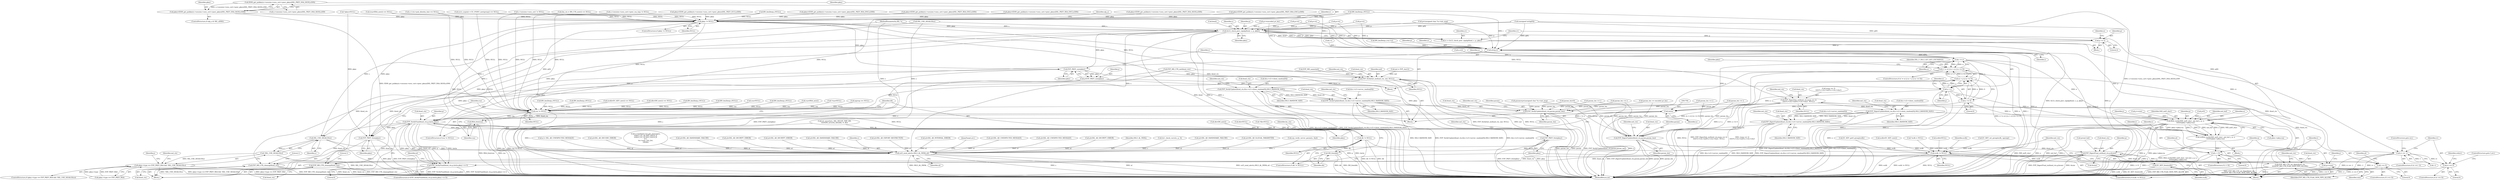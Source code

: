 digraph "0_openssl_ce325c60c74b0fa784f5872404b722e120e5cab0_0@array" {
"1000762" [label="(Call,X509_get_pubkey(s->session->sess_cert->peer_pkeys[SSL_PKEY_DSA_SIGN].x509))"];
"1000760" [label="(Call,pkey=X509_get_pubkey(s->session->sess_cert->peer_pkeys[SSL_PKEY_DSA_SIGN].x509))"];
"1001442" [label="(Call,pkey != NULL)"];
"1001462" [label="(Call,tls12_check_peer_sigalg(&md, s, p, pkey))"];
"1001460" [label="(Call,rv = tls12_check_peer_sigalg(&md, s, p, pkey))"];
"1001469" [label="(Call,rv == -1)"];
"1001476" [label="(Call,rv == 0)"];
"1001486" [label="(Call,p += 2)"];
"1001505" [label="(Call,n2s(p,i))"];
"1001517" [label="(Call,i != n)"];
"1001516" [label="(Call,(i != n) || (n > j) || (n <= 0))"];
"1001521" [label="(Call,n > j)"];
"1001520" [label="(Call,(n > j) || (n <= 0))"];
"1001524" [label="(Call,n <= 0)"];
"1001626" [label="(Call,RSA_verify(NID_md5_sha1, md_buf, j, p, n,\n\t\t\t\t\t\t\t\tpkey->pkey.rsa))"];
"1001624" [label="(Call,i=RSA_verify(NID_md5_sha1, md_buf, j, p, n,\n\t\t\t\t\t\t\t\tpkey->pkey.rsa))"];
"1001638" [label="(Call,i < 0)"];
"1001650" [label="(Call,i == 0)"];
"1001703" [label="(Call,(int)n)"];
"1001699" [label="(Call,EVP_VerifyFinal(&md_ctx,p,(int)n,pkey))"];
"1001698" [label="(Call,EVP_VerifyFinal(&md_ctx,p,(int)n,pkey) <= 0)"];
"1001747" [label="(Call,EVP_PKEY_free(pkey))"];
"1001749" [label="(Call,EVP_MD_CTX_cleanup(&md_ctx))"];
"1001760" [label="(Call,EVP_PKEY_free(pkey))"];
"1001784" [label="(Call,EVP_MD_CTX_cleanup(&md_ctx))"];
"1001513" [label="(Call,EVP_PKEY_size(pkey))"];
"1001511" [label="(Call,j=EVP_PKEY_size(pkey))"];
"1001540" [label="(Call,SSL_USE_SIGALGS(s))"];
"1001539" [label="(Call,!SSL_USE_SIGALGS(s))"];
"1001533" [label="(Call,pkey->type == EVP_PKEY_RSA && !SSL_USE_SIGALGS(s))"];
"1001755" [label="(Call,ssl3_send_alert(s,SSL3_AL_FATAL,al))"];
"1001565" [label="(Call,EVP_DigestInit_ex(&md_ctx,(num == 2)\n\t\t\t\t\t?s->ctx->md5:s->ctx->sha1, NULL))"];
"1001583" [label="(Call,EVP_DigestUpdate(&md_ctx,&(s->s3->client_random[0]),SSL3_RANDOM_SIZE))"];
"1001595" [label="(Call,EVP_DigestUpdate(&md_ctx,&(s->s3->server_random[0]),SSL3_RANDOM_SIZE))"];
"1001607" [label="(Call,EVP_DigestUpdate(&md_ctx,param,param_len))"];
"1001612" [label="(Call,EVP_DigestFinal_ex(&md_ctx,q,&size))"];
"1001561" [label="(Call,EVP_MD_CTX_set_flags(&md_ctx,\n\t\t\t\t\tEVP_MD_CTX_FLAG_NON_FIPS_ALLOW))"];
"1001618" [label="(Call,q+=size)"];
"1001763" [label="(Call,rsa != NULL)"];
"1001766" [label="(Call,RSA_free(rsa))"];
"1001769" [label="(Call,dh != NULL)"];
"1001772" [label="(Call,DH_free(dh))"];
"1001779" [label="(Call,ecdh != NULL)"];
"1001782" [label="(Call,EC_KEY_free(ecdh))"];
"1001663" [label="(Call,EVP_VerifyInit_ex(&md_ctx, md, NULL))"];
"1001668" [label="(Call,EVP_VerifyUpdate(&md_ctx,&(s->s3->client_random[0]),SSL3_RANDOM_SIZE))"];
"1001680" [label="(Call,EVP_VerifyUpdate(&md_ctx,&(s->s3->server_random[0]),SSL3_RANDOM_SIZE))"];
"1001692" [label="(Call,EVP_VerifyUpdate(&md_ctx,param,param_len))"];
"1001493" [label="(Call,md = EVP_sha1())"];
"1001115" [label="(Call,ssl_security(s, SSL_SECOP_TMP_DH,\n\t\t\t\t\t\tDH_security_bits(dh), 0, dh))"];
"1001681" [label="(Call,&md_ctx)"];
"1001707" [label="(Literal,0)"];
"1001682" [label="(Identifier,md_ctx)"];
"1001468" [label="(ControlStructure,if (rv == -1))"];
"1001301" [label="(Call,al=SSL_AD_EXPORT_RESTRICTION)"];
"1000956" [label="(Call,dh=DH_new())"];
"1001598" [label="(Call,&(s->s3->server_random[0]))"];
"1001546" [label="(Identifier,j)"];
"1001669" [label="(Call,&md_ctx)"];
"1001520" [label="(Call,(n > j) || (n <= 0))"];
"1001249" [label="(Call,al=SSL_AD_INTERNAL_ERROR)"];
"1001663" [label="(Call,EVP_VerifyInit_ex(&md_ctx, md, NULL))"];
"1001679" [label="(Identifier,SSL3_RANDOM_SIZE)"];
"1001629" [label="(Identifier,j)"];
"1001615" [label="(Identifier,q)"];
"1001284" [label="(Call,EC_KEY_get0_group(ecdh))"];
"1000290" [label="(Call,s->session->sess_cert != NULL)"];
"1001694" [label="(Identifier,md_ctx)"];
"1001775" [label="(Identifier,bn_ctx)"];
"1000603" [label="(Call,BN_bin2bn(p,i,NULL))"];
"1001444" [label="(Identifier,NULL)"];
"1000763" [label="(Call,s->session->sess_cert->peer_pkeys[SSL_PKEY_DSA_SIGN].x509)"];
"1001490" [label="(Identifier,n)"];
"1001706" [label="(Identifier,pkey)"];
"1001620" [label="(Identifier,size)"];
"1001773" [label="(Identifier,dh)"];
"1001562" [label="(Call,&md_ctx)"];
"1001639" [label="(Identifier,i)"];
"1001651" [label="(Identifier,i)"];
"1000660" [label="(Call,BN_bin2bn(p,i,NULL))"];
"1001539" [label="(Call,!SSL_USE_SIGALGS(s))"];
"1001750" [label="(Call,&md_ctx)"];
"1001759" [label="(JumpTarget,err:)"];
"1001767" [label="(Identifier,rsa)"];
"1001525" [label="(Identifier,n)"];
"1001107" [label="(Call,p+=i)"];
"1000886" [label="(Call,param_len += i)"];
"1001611" [label="(Identifier,param_len)"];
"1001522" [label="(Identifier,n)"];
"1001786" [label="(Identifier,md_ctx)"];
"1001614" [label="(Identifier,md_ctx)"];
"1001649" [label="(ControlStructure,if (i == 0))"];
"1001693" [label="(Call,&md_ctx)"];
"1001486" [label="(Call,p += 2)"];
"1001319" [label="(Call,(bn_ctx = BN_CTX_new()) == NULL)"];
"1001443" [label="(Identifier,pkey)"];
"1001772" [label="(Call,DH_free(dh))"];
"1001621" [label="(Call,j+=size)"];
"1001469" [label="(Call,rv == -1)"];
"1001753" [label="(Literal,1)"];
"1001488" [label="(Literal,2)"];
"1001526" [label="(Literal,0)"];
"1001765" [label="(Identifier,NULL)"];
"1001445" [label="(Block,)"];
"1000791" [label="(Call,al=SSL_AD_UNEXPECTED_MESSAGE)"];
"1001761" [label="(Identifier,pkey)"];
"1001548" [label="(Call,q=md_buf)"];
"1001460" [label="(Call,rv = tls12_check_peer_sigalg(&md, s, p, pkey))"];
"1000282" [label="(Call,p=(unsigned char *)s->init_msg)"];
"1001434" [label="(Call,al=SSL_AD_UNEXPECTED_MESSAGE)"];
"1001533" [label="(Call,pkey->type == EVP_PKEY_RSA && !SSL_USE_SIGALGS(s))"];
"1000129" [label="(Block,)"];
"1001585" [label="(Identifier,md_ctx)"];
"1001362" [label="(Call,p+=encoded_pt_len)"];
"1001512" [label="(Identifier,j)"];
"1001441" [label="(ControlStructure,if (pkey != NULL))"];
"1001372" [label="(Call,pkey=X509_get_pubkey(s->session->sess_cert->peer_pkeys[SSL_PKEY_RSA_ENC].x509))"];
"1001627" [label="(Identifier,NID_md5_sha1)"];
"1001205" [label="(Call,(ecdh=EC_KEY_new()) == NULL)"];
"1001624" [label="(Call,i=RSA_verify(NID_md5_sha1, md_buf, j, p, n,\n\t\t\t\t\t\t\t\tpkey->pkey.rsa))"];
"1001668" [label="(Call,EVP_VerifyUpdate(&md_ctx,&(s->s3->client_random[0]),SSL3_RANDOM_SIZE))"];
"1001480" [label="(ControlStructure,goto f_err;)"];
"1001473" [label="(ControlStructure,goto err;)"];
"1001505" [label="(Call,n2s(p,i))"];
"1001134" [label="(Call,pkey=X509_get_pubkey(s->session->sess_cert->peer_pkeys[SSL_PKEY_RSA_ENC].x509))"];
"1001768" [label="(ControlStructure,if (dh != NULL))"];
"1001760" [label="(Call,EVP_PKEY_free(pkey))"];
"1001564" [label="(Identifier,EVP_MD_CTX_FLAG_NON_FIPS_ALLOW)"];
"1001630" [label="(Identifier,p)"];
"1001662" [label="(Block,)"];
"1001612" [label="(Call,EVP_DigestFinal_ex(&md_ctx,q,&size))"];
"1001540" [label="(Call,SSL_USE_SIGALGS(s))"];
"1001313" [label="(Call,(srvr_ecpoint = EC_POINT_new(group)) == NULL)"];
"1001356" [label="(Call,param_len += encoded_pt_len)"];
"1001596" [label="(Call,&md_ctx)"];
"1001608" [label="(Call,&md_ctx)"];
"1001790" [label="(MethodReturn,int)"];
"1000462" [label="(Call,1-i)"];
"1001521" [label="(Call,n > j)"];
"1001206" [label="(Call,ecdh=EC_KEY_new())"];
"1000955" [label="(Call,(dh=DH_new()) == NULL)"];
"1001702" [label="(Identifier,p)"];
"1001507" [label="(Identifier,i)"];
"1001000" [label="(Call,BN_bin2bn(p,i,NULL))"];
"1001478" [label="(Literal,0)"];
"1000160" [label="(Call,*ecdh = NULL)"];
"1001748" [label="(Identifier,pkey)"];
"1001696" [label="(Identifier,param_len)"];
"1000280" [label="(Call,param=p=(unsigned char *)s->init_msg)"];
"1001667" [label="(Identifier,NULL)"];
"1001049" [label="(Call,BN_bin2bn(p,i,NULL))"];
"1001671" [label="(Call,&(s->s3->client_random[0]))"];
"1001638" [label="(Call,i < 0)"];
"1001642" [label="(Call,al=SSL_AD_DECRYPT_ERROR)"];
"1001789" [label="(Literal,1)"];
"1000488" [label="(Call,s->ctx->psk_identity_hint == NULL)"];
"1001757" [label="(Identifier,SSL3_AL_FATAL)"];
"1000945" [label="(Call,rsa=NULL)"];
"1001695" [label="(Identifier,param)"];
"1001749" [label="(Call,EVP_MD_CTX_cleanup(&md_ctx))"];
"1001703" [label="(Call,(int)n)"];
"1000503" [label="(Call,p+=i)"];
"1001705" [label="(Identifier,n)"];
"1001417" [label="(Call,ecdh=NULL)"];
"1001625" [label="(Identifier,i)"];
"1001176" [label="(Call,dh=NULL)"];
"1001626" [label="(Call,RSA_verify(NID_md5_sha1, md_buf, j, p, n,\n\t\t\t\t\t\t\t\tpkey->pkey.rsa))"];
"1001619" [label="(Identifier,q)"];
"1001780" [label="(Identifier,ecdh)"];
"1001770" [label="(Identifier,dh)"];
"1001465" [label="(Identifier,s)"];
"1000387" [label="(Call,param_len=0)"];
"1001762" [label="(ControlStructure,if (rsa != NULL))"];
"1000552" [label="(Call,BN_bin2bn(p,i,NULL))"];
"1000895" [label="(Call,BN_bin2bn(p,i,rsa->e))"];
"1001701" [label="(Identifier,md_ctx)"];
"1001637" [label="(ControlStructure,if (i < 0))"];
"1001747" [label="(Call,EVP_PKEY_free(pkey))"];
"1001229" [label="(Call,tls1_check_curve(s, p, 3))"];
"1001755" [label="(Call,ssl3_send_alert(s,SSL3_AL_FATAL,al))"];
"1000496" [label="(Call,al=SSL_AD_HANDSHAKE_FAILURE)"];
"1001467" [label="(Identifier,pkey)"];
"1001583" [label="(Call,EVP_DigestUpdate(&md_ctx,&(s->s3->client_random[0]),SSL3_RANDOM_SIZE))"];
"1001622" [label="(Identifier,j)"];
"1000741" [label="(Call,pkey=X509_get_pubkey(s->session->sess_cert->peer_pkeys[SSL_PKEY_RSA_ENC].x509))"];
"1001524" [label="(Call,n <= 0)"];
"1001652" [label="(Literal,0)"];
"1000700" [label="(Call,param_len += i)"];
"1000761" [label="(Identifier,pkey)"];
"1001506" [label="(Identifier,p)"];
"1001462" [label="(Call,tls12_check_peer_sigalg(&md, s, p, pkey))"];
"1000631" [label="(Call,(unsigned int)(p[0]))"];
"1001769" [label="(Call,dh != NULL)"];
"1001691" [label="(Identifier,SSL3_RANDOM_SIZE)"];
"1001595" [label="(Call,EVP_DigestUpdate(&md_ctx,&(s->s3->server_random[0]),SSL3_RANDOM_SIZE))"];
"1001523" [label="(Identifier,j)"];
"1001532" [label="(ControlStructure,if (pkey->type == EVP_PKEY_RSA && !SSL_USE_SIGALGS(s)))"];
"1001722" [label="(Identifier,alg_a)"];
"1000800" [label="(Call,rsa=RSA_new())"];
"1001655" [label="(Identifier,al)"];
"1001466" [label="(Identifier,p)"];
"1001606" [label="(Identifier,SSL3_RANDOM_SIZE)"];
"1000152" [label="(Call,*rsa=NULL)"];
"1001783" [label="(Identifier,ecdh)"];
"1001566" [label="(Call,&md_ctx)"];
"1001089" [label="(Call,param_len += i)"];
"1001697" [label="(ControlStructure,if (EVP_VerifyFinal(&md_ctx,p,(int)n,pkey) <= 0))"];
"1001545" [label="(Call,j=0)"];
"1001582" [label="(Identifier,NULL)"];
"1001692" [label="(Call,EVP_VerifyUpdate(&md_ctx,param,param_len))"];
"1001607" [label="(Call,EVP_DigestUpdate(&md_ctx,param,param_len))"];
"1000156" [label="(Call,*dh=NULL)"];
"1001470" [label="(Identifier,rv)"];
"1001153" [label="(Call,pkey=X509_get_pubkey(s->session->sess_cert->peer_pkeys[SSL_PKEY_DSA_SIGN].x509))"];
"1001463" [label="(Call,&md)"];
"1001511" [label="(Call,j=EVP_PKEY_size(pkey))"];
"1001189" [label="(Call,al=SSL_AD_ILLEGAL_PARAMETER)"];
"1001751" [label="(Identifier,md_ctx)"];
"1000728" [label="(Call,srp_verify_server_param(s, &al))"];
"1001640" [label="(Literal,0)"];
"1001542" [label="(Block,)"];
"1000448" [label="(Call,param_len += i)"];
"1001509" [label="(Identifier,n)"];
"1001698" [label="(Call,EVP_VerifyFinal(&md_ctx,p,(int)n,pkey) <= 0)"];
"1001541" [label="(Identifier,s)"];
"1001665" [label="(Identifier,md_ctx)"];
"1001763" [label="(Call,rsa != NULL)"];
"1001710" [label="(Identifier,al)"];
"1001618" [label="(Call,q+=size)"];
"1001567" [label="(Identifier,md_ctx)"];
"1001785" [label="(Call,&md_ctx)"];
"1001683" [label="(Call,&(s->s3->server_random[0]))"];
"1000234" [label="(Call,al = SSL_AD_UNEXPECTED_MESSAGE)"];
"1001584" [label="(Call,&md_ctx)"];
"1000762" [label="(Call,X509_get_pubkey(s->session->sess_cert->peer_pkeys[SSL_PKEY_DSA_SIGN].x509))"];
"1001484" [label="(Call,EVP_MD_name(md))"];
"1001758" [label="(Identifier,al)"];
"1001643" [label="(Identifier,al)"];
"1000906" [label="(Call,p+=i)"];
"1000756" [label="(ControlStructure,if (alg_a & SSL_aDSS))"];
"1001568" [label="(Call,(num == 2)\n\t\t\t\t\t?s->ctx->md5:s->ctx->sha1)"];
"1001271" [label="(Call,EC_KEY_set_group(ecdh, ngroup))"];
"1001515" [label="(ControlStructure,if ((i != n) || (n > j) || (n <= 0)))"];
"1000401" [label="(Call,al=SSL_AD_DECODE_ERROR)"];
"1001261" [label="(Call,ngroup == NULL)"];
"1001670" [label="(Identifier,md_ctx)"];
"1001764" [label="(Identifier,rsa)"];
"1000184" [label="(Call,s->method->ssl_get_message(s,\n\t\tSSL3_ST_CR_KEY_EXCH_A,\n\t\tSSL3_ST_CR_KEY_EXCH_B,\n\t\t-1,\n\t\ts->max_cert_list,\n\t\t&ok))"];
"1001586" [label="(Call,&(s->s3->client_random[0]))"];
"1001514" [label="(Identifier,pkey)"];
"1001779" [label="(Call,ecdh != NULL)"];
"1001513" [label="(Call,EVP_PKEY_size(pkey))"];
"1001098" [label="(Call,BN_bin2bn(p,i,NULL))"];
"1000430" [label="(Call,al=SSL_AD_HANDSHAKE_FAILURE)"];
"1001654" [label="(Call,al=SSL_AD_DECRYPT_ERROR)"];
"1001709" [label="(Call,al=SSL_AD_DECRYPT_ERROR)"];
"1001628" [label="(Identifier,md_buf)"];
"1001700" [label="(Call,&md_ctx)"];
"1001475" [label="(ControlStructure,if (rv == 0))"];
"1000916" [label="(Call,pkey=X509_get_pubkey(s->session->sess_cert->peer_pkeys[SSL_PKEY_RSA_ENC].x509))"];
"1001482" [label="(Identifier,stderr)"];
"1000128" [label="(MethodParameterIn,SSL *s)"];
"1000760" [label="(Call,pkey=X509_get_pubkey(s->session->sess_cert->peer_pkeys[SSL_PKEY_DSA_SIGN].x509))"];
"1000720" [label="(Call,p+=i)"];
"1001699" [label="(Call,EVP_VerifyFinal(&md_ctx,p,(int)n,pkey))"];
"1001447" [label="(Call,SSL_USE_SIGALGS(s))"];
"1001442" [label="(Call,pkey != NULL)"];
"1001471" [label="(Call,-1)"];
"1001631" [label="(Identifier,n)"];
"1001766" [label="(Call,RSA_free(rsa))"];
"1000179" [label="(Call,EVP_MD_CTX_init(&md_ctx))"];
"1001778" [label="(ControlStructure,if (ecdh != NULL))"];
"1001477" [label="(Identifier,rv)"];
"1001508" [label="(Call,n-=2)"];
"1001613" [label="(Call,&md_ctx)"];
"1000144" [label="(Call,*pkey=NULL)"];
"1001448" [label="(Identifier,s)"];
"1000711" [label="(Call,BN_bin2bn(p,i,NULL))"];
"1001461" [label="(Identifier,rv)"];
"1001610" [label="(Identifier,param)"];
"1001609" [label="(Identifier,md_ctx)"];
"1001476" [label="(Call,rv == 0)"];
"1001123" [label="(Call,al=SSL_AD_HANDSHAKE_FAILURE)"];
"1001519" [label="(Identifier,n)"];
"1000799" [label="(Call,(rsa=RSA_new()) == NULL)"];
"1001680" [label="(Call,EVP_VerifyUpdate(&md_ctx,&(s->s3->server_random[0]),SSL3_RANDOM_SIZE))"];
"1001781" [label="(Identifier,NULL)"];
"1001594" [label="(Identifier,SSL3_RANDOM_SIZE)"];
"1001782" [label="(Call,EC_KEY_free(ecdh))"];
"1001517" [label="(Call,i != n)"];
"1000299" [label="(Call,s->session->sess_cert->peer_rsa_tmp != NULL)"];
"1001391" [label="(Call,pkey=X509_get_pubkey(s->session->sess_cert->peer_pkeys[SSL_PKEY_ECC].x509))"];
"1001756" [label="(Identifier,s)"];
"1001565" [label="(Call,EVP_DigestInit_ex(&md_ctx,(num == 2)\n\t\t\t\t\t?s->ctx->md5:s->ctx->sha1, NULL))"];
"1001664" [label="(Call,&md_ctx)"];
"1001784" [label="(Call,EVP_MD_CTX_cleanup(&md_ctx))"];
"1001536" [label="(Identifier,pkey)"];
"1001650" [label="(Call,i == 0)"];
"1001560" [label="(Block,)"];
"1001597" [label="(Identifier,md_ctx)"];
"1001487" [label="(Identifier,p)"];
"1001771" [label="(Identifier,NULL)"];
"1001561" [label="(Call,EVP_MD_CTX_set_flags(&md_ctx,\n\t\t\t\t\tEVP_MD_CTX_FLAG_NON_FIPS_ALLOW))"];
"1001534" [label="(Call,pkey->type == EVP_PKEY_RSA)"];
"1001529" [label="(Identifier,SSL_F_SSL3_GET_KEY_EXCHANGE)"];
"1001632" [label="(Call,pkey->pkey.rsa)"];
"1001516" [label="(Call,(i != n) || (n > j) || (n <= 0))"];
"1001616" [label="(Call,&size)"];
"1001449" [label="(Block,)"];
"1001666" [label="(Identifier,md)"];
"1001518" [label="(Identifier,i)"];
"1000762" -> "1000760"  [label="AST: "];
"1000762" -> "1000763"  [label="CFG: "];
"1000763" -> "1000762"  [label="AST: "];
"1000760" -> "1000762"  [label="CFG: "];
"1000762" -> "1001790"  [label="DDG: s->session->sess_cert->peer_pkeys[SSL_PKEY_DSA_SIGN].x509"];
"1000762" -> "1000760"  [label="DDG: s->session->sess_cert->peer_pkeys[SSL_PKEY_DSA_SIGN].x509"];
"1000760" -> "1000756"  [label="AST: "];
"1000761" -> "1000760"  [label="AST: "];
"1001443" -> "1000760"  [label="CFG: "];
"1000760" -> "1001790"  [label="DDG: X509_get_pubkey(s->session->sess_cert->peer_pkeys[SSL_PKEY_DSA_SIGN].x509)"];
"1000760" -> "1001442"  [label="DDG: pkey"];
"1001442" -> "1001441"  [label="AST: "];
"1001442" -> "1001444"  [label="CFG: "];
"1001443" -> "1001442"  [label="AST: "];
"1001444" -> "1001442"  [label="AST: "];
"1001448" -> "1001442"  [label="CFG: "];
"1001722" -> "1001442"  [label="CFG: "];
"1001442" -> "1001790"  [label="DDG: NULL"];
"1001442" -> "1001790"  [label="DDG: pkey != NULL"];
"1000741" -> "1001442"  [label="DDG: pkey"];
"1001391" -> "1001442"  [label="DDG: pkey"];
"1000144" -> "1001442"  [label="DDG: pkey"];
"1000916" -> "1001442"  [label="DDG: pkey"];
"1001134" -> "1001442"  [label="DDG: pkey"];
"1001153" -> "1001442"  [label="DDG: pkey"];
"1001372" -> "1001442"  [label="DDG: pkey"];
"1000711" -> "1001442"  [label="DDG: NULL"];
"1000488" -> "1001442"  [label="DDG: NULL"];
"1000290" -> "1001442"  [label="DDG: NULL"];
"1000299" -> "1001442"  [label="DDG: NULL"];
"1000799" -> "1001442"  [label="DDG: NULL"];
"1001313" -> "1001442"  [label="DDG: NULL"];
"1001319" -> "1001442"  [label="DDG: NULL"];
"1001098" -> "1001442"  [label="DDG: NULL"];
"1001442" -> "1001462"  [label="DDG: pkey"];
"1001442" -> "1001513"  [label="DDG: pkey"];
"1001442" -> "1001565"  [label="DDG: NULL"];
"1001442" -> "1001663"  [label="DDG: NULL"];
"1001442" -> "1001747"  [label="DDG: pkey"];
"1001442" -> "1001760"  [label="DDG: pkey"];
"1001442" -> "1001763"  [label="DDG: NULL"];
"1001462" -> "1001460"  [label="AST: "];
"1001462" -> "1001467"  [label="CFG: "];
"1001463" -> "1001462"  [label="AST: "];
"1001465" -> "1001462"  [label="AST: "];
"1001466" -> "1001462"  [label="AST: "];
"1001467" -> "1001462"  [label="AST: "];
"1001460" -> "1001462"  [label="CFG: "];
"1001462" -> "1001790"  [label="DDG: &md"];
"1001462" -> "1001790"  [label="DDG: p"];
"1001462" -> "1001790"  [label="DDG: s"];
"1001462" -> "1001460"  [label="DDG: &md"];
"1001462" -> "1001460"  [label="DDG: s"];
"1001462" -> "1001460"  [label="DDG: p"];
"1001462" -> "1001460"  [label="DDG: pkey"];
"1001447" -> "1001462"  [label="DDG: s"];
"1000128" -> "1001462"  [label="DDG: s"];
"1001107" -> "1001462"  [label="DDG: p"];
"1000631" -> "1001462"  [label="DDG: p[0]"];
"1000906" -> "1001462"  [label="DDG: p"];
"1000720" -> "1001462"  [label="DDG: p"];
"1001362" -> "1001462"  [label="DDG: p"];
"1000503" -> "1001462"  [label="DDG: p"];
"1000282" -> "1001462"  [label="DDG: p"];
"1001462" -> "1001486"  [label="DDG: p"];
"1001462" -> "1001513"  [label="DDG: pkey"];
"1001462" -> "1001540"  [label="DDG: s"];
"1001462" -> "1001755"  [label="DDG: s"];
"1001462" -> "1001760"  [label="DDG: pkey"];
"1001460" -> "1001449"  [label="AST: "];
"1001461" -> "1001460"  [label="AST: "];
"1001470" -> "1001460"  [label="CFG: "];
"1001460" -> "1001790"  [label="DDG: tls12_check_peer_sigalg(&md, s, p, pkey)"];
"1001460" -> "1001469"  [label="DDG: rv"];
"1001469" -> "1001468"  [label="AST: "];
"1001469" -> "1001471"  [label="CFG: "];
"1001470" -> "1001469"  [label="AST: "];
"1001471" -> "1001469"  [label="AST: "];
"1001473" -> "1001469"  [label="CFG: "];
"1001477" -> "1001469"  [label="CFG: "];
"1001469" -> "1001790"  [label="DDG: rv == -1"];
"1001469" -> "1001790"  [label="DDG: -1"];
"1001469" -> "1001790"  [label="DDG: rv"];
"1001471" -> "1001469"  [label="DDG: 1"];
"1001469" -> "1001476"  [label="DDG: rv"];
"1001476" -> "1001475"  [label="AST: "];
"1001476" -> "1001478"  [label="CFG: "];
"1001477" -> "1001476"  [label="AST: "];
"1001478" -> "1001476"  [label="AST: "];
"1001480" -> "1001476"  [label="CFG: "];
"1001482" -> "1001476"  [label="CFG: "];
"1001476" -> "1001790"  [label="DDG: rv == 0"];
"1001476" -> "1001790"  [label="DDG: rv"];
"1001486" -> "1001449"  [label="AST: "];
"1001486" -> "1001488"  [label="CFG: "];
"1001487" -> "1001486"  [label="AST: "];
"1001488" -> "1001486"  [label="AST: "];
"1001490" -> "1001486"  [label="CFG: "];
"1001486" -> "1001790"  [label="DDG: p"];
"1000631" -> "1001486"  [label="DDG: p[0]"];
"1001486" -> "1001505"  [label="DDG: p"];
"1001505" -> "1001445"  [label="AST: "];
"1001505" -> "1001507"  [label="CFG: "];
"1001506" -> "1001505"  [label="AST: "];
"1001507" -> "1001505"  [label="AST: "];
"1001509" -> "1001505"  [label="CFG: "];
"1001505" -> "1001790"  [label="DDG: p"];
"1001505" -> "1001790"  [label="DDG: n2s(p,i)"];
"1001107" -> "1001505"  [label="DDG: p"];
"1000631" -> "1001505"  [label="DDG: p[0]"];
"1000906" -> "1001505"  [label="DDG: p"];
"1000720" -> "1001505"  [label="DDG: p"];
"1001362" -> "1001505"  [label="DDG: p"];
"1000503" -> "1001505"  [label="DDG: p"];
"1000282" -> "1001505"  [label="DDG: p"];
"1001098" -> "1001505"  [label="DDG: i"];
"1000895" -> "1001505"  [label="DDG: i"];
"1000462" -> "1001505"  [label="DDG: i"];
"1000711" -> "1001505"  [label="DDG: i"];
"1001505" -> "1001517"  [label="DDG: i"];
"1001505" -> "1001626"  [label="DDG: p"];
"1001505" -> "1001699"  [label="DDG: p"];
"1001517" -> "1001516"  [label="AST: "];
"1001517" -> "1001519"  [label="CFG: "];
"1001518" -> "1001517"  [label="AST: "];
"1001519" -> "1001517"  [label="AST: "];
"1001522" -> "1001517"  [label="CFG: "];
"1001516" -> "1001517"  [label="CFG: "];
"1001517" -> "1001790"  [label="DDG: n"];
"1001517" -> "1001790"  [label="DDG: i"];
"1001517" -> "1001516"  [label="DDG: i"];
"1001517" -> "1001516"  [label="DDG: n"];
"1001508" -> "1001517"  [label="DDG: n"];
"1001517" -> "1001521"  [label="DDG: n"];
"1001517" -> "1001626"  [label="DDG: n"];
"1001517" -> "1001703"  [label="DDG: n"];
"1001516" -> "1001515"  [label="AST: "];
"1001516" -> "1001520"  [label="CFG: "];
"1001520" -> "1001516"  [label="AST: "];
"1001529" -> "1001516"  [label="CFG: "];
"1001536" -> "1001516"  [label="CFG: "];
"1001516" -> "1001790"  [label="DDG: i != n"];
"1001516" -> "1001790"  [label="DDG: (n > j) || (n <= 0)"];
"1001516" -> "1001790"  [label="DDG: (i != n) || (n > j) || (n <= 0)"];
"1001520" -> "1001516"  [label="DDG: n > j"];
"1001520" -> "1001516"  [label="DDG: n <= 0"];
"1001521" -> "1001520"  [label="AST: "];
"1001521" -> "1001523"  [label="CFG: "];
"1001522" -> "1001521"  [label="AST: "];
"1001523" -> "1001521"  [label="AST: "];
"1001525" -> "1001521"  [label="CFG: "];
"1001520" -> "1001521"  [label="CFG: "];
"1001521" -> "1001790"  [label="DDG: n"];
"1001521" -> "1001790"  [label="DDG: j"];
"1001521" -> "1001520"  [label="DDG: n"];
"1001521" -> "1001520"  [label="DDG: j"];
"1001511" -> "1001521"  [label="DDG: j"];
"1001521" -> "1001524"  [label="DDG: n"];
"1001521" -> "1001626"  [label="DDG: n"];
"1001521" -> "1001703"  [label="DDG: n"];
"1001520" -> "1001524"  [label="CFG: "];
"1001524" -> "1001520"  [label="AST: "];
"1001520" -> "1001790"  [label="DDG: n > j"];
"1001520" -> "1001790"  [label="DDG: n <= 0"];
"1001524" -> "1001520"  [label="DDG: n"];
"1001524" -> "1001520"  [label="DDG: 0"];
"1001524" -> "1001526"  [label="CFG: "];
"1001525" -> "1001524"  [label="AST: "];
"1001526" -> "1001524"  [label="AST: "];
"1001524" -> "1001790"  [label="DDG: n"];
"1001524" -> "1001626"  [label="DDG: n"];
"1001524" -> "1001703"  [label="DDG: n"];
"1001626" -> "1001624"  [label="AST: "];
"1001626" -> "1001632"  [label="CFG: "];
"1001627" -> "1001626"  [label="AST: "];
"1001628" -> "1001626"  [label="AST: "];
"1001629" -> "1001626"  [label="AST: "];
"1001630" -> "1001626"  [label="AST: "];
"1001631" -> "1001626"  [label="AST: "];
"1001632" -> "1001626"  [label="AST: "];
"1001624" -> "1001626"  [label="CFG: "];
"1001626" -> "1001790"  [label="DDG: n"];
"1001626" -> "1001790"  [label="DDG: pkey->pkey.rsa"];
"1001626" -> "1001790"  [label="DDG: NID_md5_sha1"];
"1001626" -> "1001790"  [label="DDG: md_buf"];
"1001626" -> "1001790"  [label="DDG: j"];
"1001626" -> "1001790"  [label="DDG: p"];
"1001626" -> "1001624"  [label="DDG: pkey->pkey.rsa"];
"1001626" -> "1001624"  [label="DDG: j"];
"1001626" -> "1001624"  [label="DDG: p"];
"1001626" -> "1001624"  [label="DDG: md_buf"];
"1001626" -> "1001624"  [label="DDG: n"];
"1001626" -> "1001624"  [label="DDG: NID_md5_sha1"];
"1001545" -> "1001626"  [label="DDG: j"];
"1001621" -> "1001626"  [label="DDG: j"];
"1000631" -> "1001626"  [label="DDG: p[0]"];
"1001624" -> "1001542"  [label="AST: "];
"1001625" -> "1001624"  [label="AST: "];
"1001639" -> "1001624"  [label="CFG: "];
"1001624" -> "1001790"  [label="DDG: RSA_verify(NID_md5_sha1, md_buf, j, p, n,\n\t\t\t\t\t\t\t\tpkey->pkey.rsa)"];
"1001624" -> "1001638"  [label="DDG: i"];
"1001638" -> "1001637"  [label="AST: "];
"1001638" -> "1001640"  [label="CFG: "];
"1001639" -> "1001638"  [label="AST: "];
"1001640" -> "1001638"  [label="AST: "];
"1001643" -> "1001638"  [label="CFG: "];
"1001651" -> "1001638"  [label="CFG: "];
"1001638" -> "1001790"  [label="DDG: i < 0"];
"1001638" -> "1001790"  [label="DDG: i"];
"1001638" -> "1001650"  [label="DDG: i"];
"1001650" -> "1001649"  [label="AST: "];
"1001650" -> "1001652"  [label="CFG: "];
"1001651" -> "1001650"  [label="AST: "];
"1001652" -> "1001650"  [label="AST: "];
"1001655" -> "1001650"  [label="CFG: "];
"1001748" -> "1001650"  [label="CFG: "];
"1001650" -> "1001790"  [label="DDG: i"];
"1001650" -> "1001790"  [label="DDG: i == 0"];
"1001703" -> "1001699"  [label="AST: "];
"1001703" -> "1001705"  [label="CFG: "];
"1001704" -> "1001703"  [label="AST: "];
"1001705" -> "1001703"  [label="AST: "];
"1001706" -> "1001703"  [label="CFG: "];
"1001703" -> "1001790"  [label="DDG: n"];
"1001703" -> "1001699"  [label="DDG: n"];
"1001699" -> "1001698"  [label="AST: "];
"1001699" -> "1001706"  [label="CFG: "];
"1001700" -> "1001699"  [label="AST: "];
"1001702" -> "1001699"  [label="AST: "];
"1001706" -> "1001699"  [label="AST: "];
"1001707" -> "1001699"  [label="CFG: "];
"1001699" -> "1001790"  [label="DDG: p"];
"1001699" -> "1001790"  [label="DDG: (int)n"];
"1001699" -> "1001698"  [label="DDG: &md_ctx"];
"1001699" -> "1001698"  [label="DDG: p"];
"1001699" -> "1001698"  [label="DDG: (int)n"];
"1001699" -> "1001698"  [label="DDG: pkey"];
"1001692" -> "1001699"  [label="DDG: &md_ctx"];
"1000631" -> "1001699"  [label="DDG: p[0]"];
"1001513" -> "1001699"  [label="DDG: pkey"];
"1001699" -> "1001747"  [label="DDG: pkey"];
"1001699" -> "1001749"  [label="DDG: &md_ctx"];
"1001699" -> "1001760"  [label="DDG: pkey"];
"1001699" -> "1001784"  [label="DDG: &md_ctx"];
"1001698" -> "1001697"  [label="AST: "];
"1001698" -> "1001707"  [label="CFG: "];
"1001707" -> "1001698"  [label="AST: "];
"1001710" -> "1001698"  [label="CFG: "];
"1001748" -> "1001698"  [label="CFG: "];
"1001698" -> "1001790"  [label="DDG: EVP_VerifyFinal(&md_ctx,p,(int)n,pkey)"];
"1001698" -> "1001790"  [label="DDG: EVP_VerifyFinal(&md_ctx,p,(int)n,pkey) <= 0"];
"1001747" -> "1000129"  [label="AST: "];
"1001747" -> "1001748"  [label="CFG: "];
"1001748" -> "1001747"  [label="AST: "];
"1001751" -> "1001747"  [label="CFG: "];
"1001747" -> "1001790"  [label="DDG: EVP_PKEY_free(pkey)"];
"1001747" -> "1001790"  [label="DDG: pkey"];
"1001513" -> "1001747"  [label="DDG: pkey"];
"1001749" -> "1000129"  [label="AST: "];
"1001749" -> "1001750"  [label="CFG: "];
"1001750" -> "1001749"  [label="AST: "];
"1001753" -> "1001749"  [label="CFG: "];
"1001749" -> "1001790"  [label="DDG: &md_ctx"];
"1001749" -> "1001790"  [label="DDG: EVP_MD_CTX_cleanup(&md_ctx)"];
"1000179" -> "1001749"  [label="DDG: &md_ctx"];
"1001612" -> "1001749"  [label="DDG: &md_ctx"];
"1001760" -> "1000129"  [label="AST: "];
"1001760" -> "1001761"  [label="CFG: "];
"1001761" -> "1001760"  [label="AST: "];
"1001764" -> "1001760"  [label="CFG: "];
"1001760" -> "1001790"  [label="DDG: EVP_PKEY_free(pkey)"];
"1001760" -> "1001790"  [label="DDG: pkey"];
"1001513" -> "1001760"  [label="DDG: pkey"];
"1000144" -> "1001760"  [label="DDG: pkey"];
"1001784" -> "1000129"  [label="AST: "];
"1001784" -> "1001785"  [label="CFG: "];
"1001785" -> "1001784"  [label="AST: "];
"1001789" -> "1001784"  [label="CFG: "];
"1001784" -> "1001790"  [label="DDG: &md_ctx"];
"1001784" -> "1001790"  [label="DDG: EVP_MD_CTX_cleanup(&md_ctx)"];
"1000179" -> "1001784"  [label="DDG: &md_ctx"];
"1001612" -> "1001784"  [label="DDG: &md_ctx"];
"1001513" -> "1001511"  [label="AST: "];
"1001513" -> "1001514"  [label="CFG: "];
"1001514" -> "1001513"  [label="AST: "];
"1001511" -> "1001513"  [label="CFG: "];
"1001513" -> "1001511"  [label="DDG: pkey"];
"1001511" -> "1001445"  [label="AST: "];
"1001512" -> "1001511"  [label="AST: "];
"1001518" -> "1001511"  [label="CFG: "];
"1001511" -> "1001790"  [label="DDG: EVP_PKEY_size(pkey)"];
"1001511" -> "1001790"  [label="DDG: j"];
"1001540" -> "1001539"  [label="AST: "];
"1001540" -> "1001541"  [label="CFG: "];
"1001541" -> "1001540"  [label="AST: "];
"1001539" -> "1001540"  [label="CFG: "];
"1001540" -> "1001790"  [label="DDG: s"];
"1001540" -> "1001539"  [label="DDG: s"];
"1001447" -> "1001540"  [label="DDG: s"];
"1000128" -> "1001540"  [label="DDG: s"];
"1001540" -> "1001755"  [label="DDG: s"];
"1001539" -> "1001533"  [label="AST: "];
"1001533" -> "1001539"  [label="CFG: "];
"1001539" -> "1001790"  [label="DDG: SSL_USE_SIGALGS(s)"];
"1001539" -> "1001533"  [label="DDG: SSL_USE_SIGALGS(s)"];
"1001533" -> "1001532"  [label="AST: "];
"1001533" -> "1001534"  [label="CFG: "];
"1001534" -> "1001533"  [label="AST: "];
"1001546" -> "1001533"  [label="CFG: "];
"1001665" -> "1001533"  [label="CFG: "];
"1001533" -> "1001790"  [label="DDG: pkey->type == EVP_PKEY_RSA"];
"1001533" -> "1001790"  [label="DDG: !SSL_USE_SIGALGS(s)"];
"1001533" -> "1001790"  [label="DDG: pkey->type == EVP_PKEY_RSA && !SSL_USE_SIGALGS(s)"];
"1001534" -> "1001533"  [label="DDG: pkey->type"];
"1001534" -> "1001533"  [label="DDG: EVP_PKEY_RSA"];
"1001755" -> "1000129"  [label="AST: "];
"1001755" -> "1001758"  [label="CFG: "];
"1001756" -> "1001755"  [label="AST: "];
"1001757" -> "1001755"  [label="AST: "];
"1001758" -> "1001755"  [label="AST: "];
"1001759" -> "1001755"  [label="CFG: "];
"1001755" -> "1001790"  [label="DDG: s"];
"1001755" -> "1001790"  [label="DDG: al"];
"1001755" -> "1001790"  [label="DDG: ssl3_send_alert(s,SSL3_AL_FATAL,al)"];
"1001755" -> "1001790"  [label="DDG: SSL3_AL_FATAL"];
"1000184" -> "1001755"  [label="DDG: s"];
"1000728" -> "1001755"  [label="DDG: s"];
"1001447" -> "1001755"  [label="DDG: s"];
"1001115" -> "1001755"  [label="DDG: s"];
"1001229" -> "1001755"  [label="DDG: s"];
"1000128" -> "1001755"  [label="DDG: s"];
"1001123" -> "1001755"  [label="DDG: al"];
"1000234" -> "1001755"  [label="DDG: al"];
"1000430" -> "1001755"  [label="DDG: al"];
"1001654" -> "1001755"  [label="DDG: al"];
"1001709" -> "1001755"  [label="DDG: al"];
"1000791" -> "1001755"  [label="DDG: al"];
"1001642" -> "1001755"  [label="DDG: al"];
"1001189" -> "1001755"  [label="DDG: al"];
"1000401" -> "1001755"  [label="DDG: al"];
"1000496" -> "1001755"  [label="DDG: al"];
"1001301" -> "1001755"  [label="DDG: al"];
"1001249" -> "1001755"  [label="DDG: al"];
"1001434" -> "1001755"  [label="DDG: al"];
"1001565" -> "1001560"  [label="AST: "];
"1001565" -> "1001582"  [label="CFG: "];
"1001566" -> "1001565"  [label="AST: "];
"1001568" -> "1001565"  [label="AST: "];
"1001582" -> "1001565"  [label="AST: "];
"1001585" -> "1001565"  [label="CFG: "];
"1001565" -> "1001790"  [label="DDG: NULL"];
"1001565" -> "1001790"  [label="DDG: EVP_DigestInit_ex(&md_ctx,(num == 2)\n\t\t\t\t\t?s->ctx->md5:s->ctx->sha1, NULL)"];
"1001565" -> "1001790"  [label="DDG: (num == 2)\n\t\t\t\t\t?s->ctx->md5:s->ctx->sha1"];
"1001561" -> "1001565"  [label="DDG: &md_ctx"];
"1001565" -> "1001583"  [label="DDG: &md_ctx"];
"1001565" -> "1001763"  [label="DDG: NULL"];
"1001583" -> "1001560"  [label="AST: "];
"1001583" -> "1001594"  [label="CFG: "];
"1001584" -> "1001583"  [label="AST: "];
"1001586" -> "1001583"  [label="AST: "];
"1001594" -> "1001583"  [label="AST: "];
"1001597" -> "1001583"  [label="CFG: "];
"1001583" -> "1001790"  [label="DDG: EVP_DigestUpdate(&md_ctx,&(s->s3->client_random[0]),SSL3_RANDOM_SIZE)"];
"1001583" -> "1001790"  [label="DDG: &(s->s3->client_random[0])"];
"1001595" -> "1001583"  [label="DDG: SSL3_RANDOM_SIZE"];
"1001583" -> "1001595"  [label="DDG: &md_ctx"];
"1001583" -> "1001595"  [label="DDG: SSL3_RANDOM_SIZE"];
"1001595" -> "1001560"  [label="AST: "];
"1001595" -> "1001606"  [label="CFG: "];
"1001596" -> "1001595"  [label="AST: "];
"1001598" -> "1001595"  [label="AST: "];
"1001606" -> "1001595"  [label="AST: "];
"1001609" -> "1001595"  [label="CFG: "];
"1001595" -> "1001790"  [label="DDG: &(s->s3->server_random[0])"];
"1001595" -> "1001790"  [label="DDG: SSL3_RANDOM_SIZE"];
"1001595" -> "1001790"  [label="DDG: EVP_DigestUpdate(&md_ctx,&(s->s3->server_random[0]),SSL3_RANDOM_SIZE)"];
"1001595" -> "1001607"  [label="DDG: &md_ctx"];
"1001607" -> "1001560"  [label="AST: "];
"1001607" -> "1001611"  [label="CFG: "];
"1001608" -> "1001607"  [label="AST: "];
"1001610" -> "1001607"  [label="AST: "];
"1001611" -> "1001607"  [label="AST: "];
"1001614" -> "1001607"  [label="CFG: "];
"1001607" -> "1001790"  [label="DDG: EVP_DigestUpdate(&md_ctx,param,param_len)"];
"1001607" -> "1001790"  [label="DDG: param"];
"1001607" -> "1001790"  [label="DDG: param_len"];
"1000280" -> "1001607"  [label="DDG: param"];
"1000387" -> "1001607"  [label="DDG: param_len"];
"1000886" -> "1001607"  [label="DDG: param_len"];
"1000448" -> "1001607"  [label="DDG: param_len"];
"1001089" -> "1001607"  [label="DDG: param_len"];
"1000700" -> "1001607"  [label="DDG: param_len"];
"1001356" -> "1001607"  [label="DDG: param_len"];
"1001607" -> "1001612"  [label="DDG: &md_ctx"];
"1001612" -> "1001560"  [label="AST: "];
"1001612" -> "1001616"  [label="CFG: "];
"1001613" -> "1001612"  [label="AST: "];
"1001615" -> "1001612"  [label="AST: "];
"1001616" -> "1001612"  [label="AST: "];
"1001619" -> "1001612"  [label="CFG: "];
"1001612" -> "1001790"  [label="DDG: EVP_DigestFinal_ex(&md_ctx,q,&size)"];
"1001612" -> "1001790"  [label="DDG: &size"];
"1001612" -> "1001561"  [label="DDG: &md_ctx"];
"1001618" -> "1001612"  [label="DDG: q"];
"1001548" -> "1001612"  [label="DDG: q"];
"1001612" -> "1001618"  [label="DDG: q"];
"1001561" -> "1001560"  [label="AST: "];
"1001561" -> "1001564"  [label="CFG: "];
"1001562" -> "1001561"  [label="AST: "];
"1001564" -> "1001561"  [label="AST: "];
"1001567" -> "1001561"  [label="CFG: "];
"1001561" -> "1001790"  [label="DDG: EVP_MD_CTX_set_flags(&md_ctx,\n\t\t\t\t\tEVP_MD_CTX_FLAG_NON_FIPS_ALLOW)"];
"1001561" -> "1001790"  [label="DDG: EVP_MD_CTX_FLAG_NON_FIPS_ALLOW"];
"1000179" -> "1001561"  [label="DDG: &md_ctx"];
"1001618" -> "1001560"  [label="AST: "];
"1001618" -> "1001620"  [label="CFG: "];
"1001619" -> "1001618"  [label="AST: "];
"1001620" -> "1001618"  [label="AST: "];
"1001622" -> "1001618"  [label="CFG: "];
"1001618" -> "1001790"  [label="DDG: q"];
"1001763" -> "1001762"  [label="AST: "];
"1001763" -> "1001765"  [label="CFG: "];
"1001764" -> "1001763"  [label="AST: "];
"1001765" -> "1001763"  [label="AST: "];
"1001767" -> "1001763"  [label="CFG: "];
"1001770" -> "1001763"  [label="CFG: "];
"1001763" -> "1001790"  [label="DDG: rsa"];
"1001763" -> "1001790"  [label="DDG: rsa != NULL"];
"1000945" -> "1001763"  [label="DDG: rsa"];
"1000152" -> "1001763"  [label="DDG: rsa"];
"1000800" -> "1001763"  [label="DDG: rsa"];
"1000711" -> "1001763"  [label="DDG: NULL"];
"1001205" -> "1001763"  [label="DDG: NULL"];
"1000799" -> "1001763"  [label="DDG: NULL"];
"1000488" -> "1001763"  [label="DDG: NULL"];
"1000290" -> "1001763"  [label="DDG: NULL"];
"1001313" -> "1001763"  [label="DDG: NULL"];
"1000299" -> "1001763"  [label="DDG: NULL"];
"1001663" -> "1001763"  [label="DDG: NULL"];
"1001098" -> "1001763"  [label="DDG: NULL"];
"1000955" -> "1001763"  [label="DDG: NULL"];
"1000603" -> "1001763"  [label="DDG: NULL"];
"1001049" -> "1001763"  [label="DDG: NULL"];
"1001000" -> "1001763"  [label="DDG: NULL"];
"1000660" -> "1001763"  [label="DDG: NULL"];
"1000552" -> "1001763"  [label="DDG: NULL"];
"1001261" -> "1001763"  [label="DDG: NULL"];
"1001319" -> "1001763"  [label="DDG: NULL"];
"1001763" -> "1001766"  [label="DDG: rsa"];
"1001763" -> "1001769"  [label="DDG: NULL"];
"1001766" -> "1001762"  [label="AST: "];
"1001766" -> "1001767"  [label="CFG: "];
"1001767" -> "1001766"  [label="AST: "];
"1001770" -> "1001766"  [label="CFG: "];
"1001766" -> "1001790"  [label="DDG: RSA_free(rsa)"];
"1001766" -> "1001790"  [label="DDG: rsa"];
"1001769" -> "1001768"  [label="AST: "];
"1001769" -> "1001771"  [label="CFG: "];
"1001770" -> "1001769"  [label="AST: "];
"1001771" -> "1001769"  [label="AST: "];
"1001773" -> "1001769"  [label="CFG: "];
"1001775" -> "1001769"  [label="CFG: "];
"1001769" -> "1001790"  [label="DDG: dh != NULL"];
"1001769" -> "1001790"  [label="DDG: dh"];
"1001115" -> "1001769"  [label="DDG: dh"];
"1001176" -> "1001769"  [label="DDG: dh"];
"1000156" -> "1001769"  [label="DDG: dh"];
"1000956" -> "1001769"  [label="DDG: dh"];
"1001769" -> "1001772"  [label="DDG: dh"];
"1001769" -> "1001779"  [label="DDG: NULL"];
"1001772" -> "1001768"  [label="AST: "];
"1001772" -> "1001773"  [label="CFG: "];
"1001773" -> "1001772"  [label="AST: "];
"1001775" -> "1001772"  [label="CFG: "];
"1001772" -> "1001790"  [label="DDG: DH_free(dh)"];
"1001772" -> "1001790"  [label="DDG: dh"];
"1001779" -> "1001778"  [label="AST: "];
"1001779" -> "1001781"  [label="CFG: "];
"1001780" -> "1001779"  [label="AST: "];
"1001781" -> "1001779"  [label="AST: "];
"1001783" -> "1001779"  [label="CFG: "];
"1001786" -> "1001779"  [label="CFG: "];
"1001779" -> "1001790"  [label="DDG: ecdh"];
"1001779" -> "1001790"  [label="DDG: ecdh != NULL"];
"1001779" -> "1001790"  [label="DDG: NULL"];
"1001284" -> "1001779"  [label="DDG: ecdh"];
"1001206" -> "1001779"  [label="DDG: ecdh"];
"1000160" -> "1001779"  [label="DDG: ecdh"];
"1001271" -> "1001779"  [label="DDG: ecdh"];
"1001417" -> "1001779"  [label="DDG: ecdh"];
"1001779" -> "1001782"  [label="DDG: ecdh"];
"1001782" -> "1001778"  [label="AST: "];
"1001782" -> "1001783"  [label="CFG: "];
"1001783" -> "1001782"  [label="AST: "];
"1001786" -> "1001782"  [label="CFG: "];
"1001782" -> "1001790"  [label="DDG: EC_KEY_free(ecdh)"];
"1001782" -> "1001790"  [label="DDG: ecdh"];
"1001663" -> "1001662"  [label="AST: "];
"1001663" -> "1001667"  [label="CFG: "];
"1001664" -> "1001663"  [label="AST: "];
"1001666" -> "1001663"  [label="AST: "];
"1001667" -> "1001663"  [label="AST: "];
"1001670" -> "1001663"  [label="CFG: "];
"1001663" -> "1001790"  [label="DDG: md"];
"1001663" -> "1001790"  [label="DDG: NULL"];
"1001663" -> "1001790"  [label="DDG: EVP_VerifyInit_ex(&md_ctx, md, NULL)"];
"1000179" -> "1001663"  [label="DDG: &md_ctx"];
"1001493" -> "1001663"  [label="DDG: md"];
"1001484" -> "1001663"  [label="DDG: md"];
"1001663" -> "1001668"  [label="DDG: &md_ctx"];
"1001668" -> "1001662"  [label="AST: "];
"1001668" -> "1001679"  [label="CFG: "];
"1001669" -> "1001668"  [label="AST: "];
"1001671" -> "1001668"  [label="AST: "];
"1001679" -> "1001668"  [label="AST: "];
"1001682" -> "1001668"  [label="CFG: "];
"1001668" -> "1001790"  [label="DDG: EVP_VerifyUpdate(&md_ctx,&(s->s3->client_random[0]),SSL3_RANDOM_SIZE)"];
"1001668" -> "1001790"  [label="DDG: &(s->s3->client_random[0])"];
"1001668" -> "1001680"  [label="DDG: &md_ctx"];
"1001668" -> "1001680"  [label="DDG: SSL3_RANDOM_SIZE"];
"1001680" -> "1001662"  [label="AST: "];
"1001680" -> "1001691"  [label="CFG: "];
"1001681" -> "1001680"  [label="AST: "];
"1001683" -> "1001680"  [label="AST: "];
"1001691" -> "1001680"  [label="AST: "];
"1001694" -> "1001680"  [label="CFG: "];
"1001680" -> "1001790"  [label="DDG: SSL3_RANDOM_SIZE"];
"1001680" -> "1001790"  [label="DDG: EVP_VerifyUpdate(&md_ctx,&(s->s3->server_random[0]),SSL3_RANDOM_SIZE)"];
"1001680" -> "1001790"  [label="DDG: &(s->s3->server_random[0])"];
"1001680" -> "1001692"  [label="DDG: &md_ctx"];
"1001692" -> "1001662"  [label="AST: "];
"1001692" -> "1001696"  [label="CFG: "];
"1001693" -> "1001692"  [label="AST: "];
"1001695" -> "1001692"  [label="AST: "];
"1001696" -> "1001692"  [label="AST: "];
"1001701" -> "1001692"  [label="CFG: "];
"1001692" -> "1001790"  [label="DDG: param_len"];
"1001692" -> "1001790"  [label="DDG: param"];
"1001692" -> "1001790"  [label="DDG: EVP_VerifyUpdate(&md_ctx,param,param_len)"];
"1000280" -> "1001692"  [label="DDG: param"];
"1000387" -> "1001692"  [label="DDG: param_len"];
"1000886" -> "1001692"  [label="DDG: param_len"];
"1000448" -> "1001692"  [label="DDG: param_len"];
"1001089" -> "1001692"  [label="DDG: param_len"];
"1000700" -> "1001692"  [label="DDG: param_len"];
"1001356" -> "1001692"  [label="DDG: param_len"];
}
